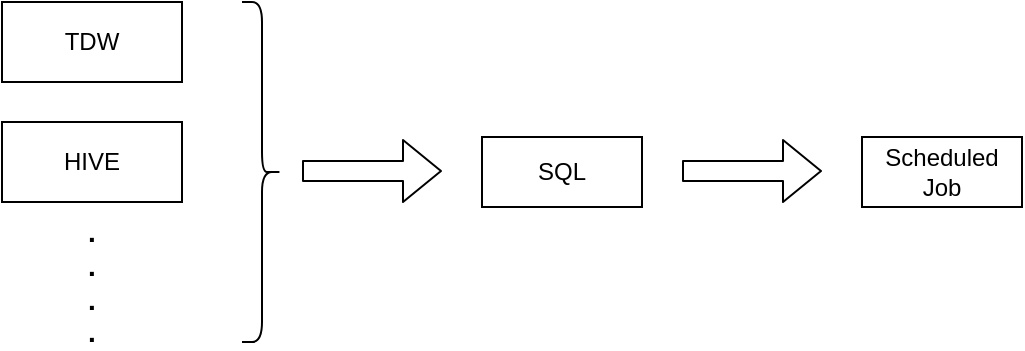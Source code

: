 <mxfile version="13.8.8" type="github">
  <diagram id="QU7qdiWsfU6a7edic78I" name="Page-1">
    <mxGraphModel dx="1258" dy="786" grid="1" gridSize="10" guides="1" tooltips="1" connect="1" arrows="1" fold="1" page="1" pageScale="1" pageWidth="827" pageHeight="1169" math="0" shadow="0">
      <root>
        <mxCell id="0" />
        <mxCell id="1" parent="0" />
        <mxCell id="dER7OQD3nxIQlYEfe-vo-1" value="TDW" style="rounded=0;whiteSpace=wrap;html=1;" vertex="1" parent="1">
          <mxGeometry x="210" y="200" width="90" height="40" as="geometry" />
        </mxCell>
        <mxCell id="dER7OQD3nxIQlYEfe-vo-2" value="HIVE" style="rounded=0;whiteSpace=wrap;html=1;" vertex="1" parent="1">
          <mxGeometry x="210" y="260" width="90" height="40" as="geometry" />
        </mxCell>
        <mxCell id="dER7OQD3nxIQlYEfe-vo-3" value="&lt;b&gt;&lt;font style=&quot;font-size: 14px&quot;&gt;.&lt;br&gt;.&lt;br&gt;.&lt;br&gt;.&lt;/font&gt;&lt;/b&gt;" style="text;html=1;strokeColor=none;fillColor=none;align=center;verticalAlign=middle;whiteSpace=wrap;rounded=0;" vertex="1" parent="1">
          <mxGeometry x="235" y="330" width="40" height="20" as="geometry" />
        </mxCell>
        <mxCell id="dER7OQD3nxIQlYEfe-vo-4" value="" style="shape=curlyBracket;whiteSpace=wrap;html=1;rounded=1;rotation=-180;" vertex="1" parent="1">
          <mxGeometry x="330" y="200" width="20" height="170" as="geometry" />
        </mxCell>
        <mxCell id="dER7OQD3nxIQlYEfe-vo-5" value="" style="shape=flexArrow;endArrow=classic;html=1;" edge="1" parent="1">
          <mxGeometry width="50" height="50" relative="1" as="geometry">
            <mxPoint x="360" y="284.5" as="sourcePoint" />
            <mxPoint x="430" y="284.5" as="targetPoint" />
          </mxGeometry>
        </mxCell>
        <mxCell id="dER7OQD3nxIQlYEfe-vo-6" value="SQL" style="rounded=0;whiteSpace=wrap;html=1;" vertex="1" parent="1">
          <mxGeometry x="450" y="267.5" width="80" height="35" as="geometry" />
        </mxCell>
        <mxCell id="dER7OQD3nxIQlYEfe-vo-7" value="" style="shape=flexArrow;endArrow=classic;html=1;" edge="1" parent="1">
          <mxGeometry width="50" height="50" relative="1" as="geometry">
            <mxPoint x="550" y="284.5" as="sourcePoint" />
            <mxPoint x="620" y="284.5" as="targetPoint" />
          </mxGeometry>
        </mxCell>
        <mxCell id="dER7OQD3nxIQlYEfe-vo-8" value="Scheduled&lt;br&gt;Job" style="rounded=0;whiteSpace=wrap;html=1;" vertex="1" parent="1">
          <mxGeometry x="640" y="267.5" width="80" height="35" as="geometry" />
        </mxCell>
      </root>
    </mxGraphModel>
  </diagram>
</mxfile>
